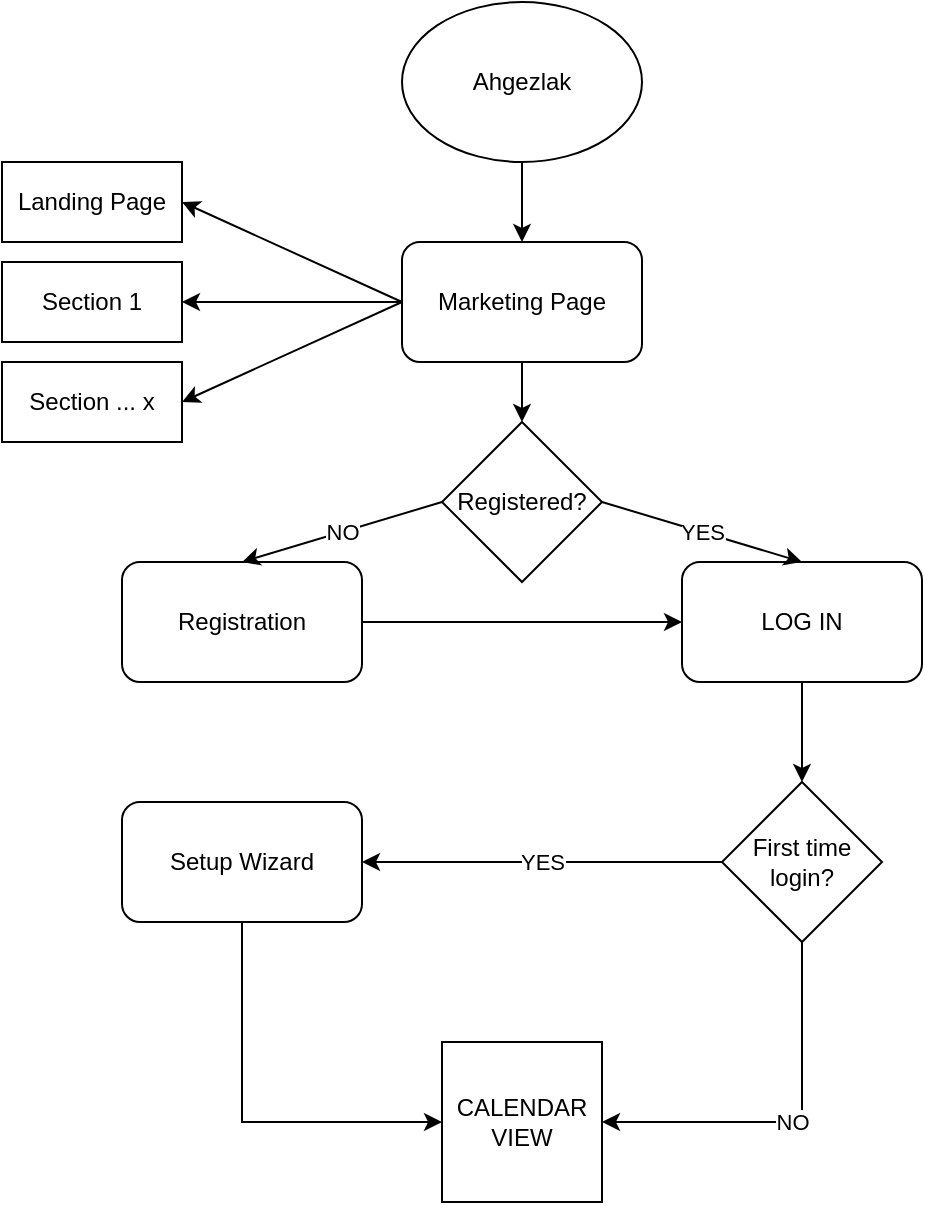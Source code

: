 <mxfile version="15.5.1" type="github">
  <diagram id="C5RBs43oDa-KdzZeNtuy" name="Page-1">
    <mxGraphModel dx="782" dy="468" grid="1" gridSize="10" guides="1" tooltips="1" connect="1" arrows="1" fold="1" page="1" pageScale="1" pageWidth="827" pageHeight="1169" math="0" shadow="0">
      <root>
        <mxCell id="WIyWlLk6GJQsqaUBKTNV-0" />
        <mxCell id="WIyWlLk6GJQsqaUBKTNV-1" parent="WIyWlLk6GJQsqaUBKTNV-0" />
        <mxCell id="IrA32L72Psb-3cGKGqF6-15" style="edgeStyle=none;rounded=0;orthogonalLoop=1;jettySize=auto;html=1;exitX=0.5;exitY=1;exitDx=0;exitDy=0;entryX=0.5;entryY=0;entryDx=0;entryDy=0;" edge="1" parent="WIyWlLk6GJQsqaUBKTNV-1" source="IrA32L72Psb-3cGKGqF6-0" target="IrA32L72Psb-3cGKGqF6-1">
          <mxGeometry relative="1" as="geometry" />
        </mxCell>
        <mxCell id="IrA32L72Psb-3cGKGqF6-0" value="Ahgezlak" style="ellipse;whiteSpace=wrap;html=1;" vertex="1" parent="WIyWlLk6GJQsqaUBKTNV-1">
          <mxGeometry x="340" y="30" width="120" height="80" as="geometry" />
        </mxCell>
        <mxCell id="IrA32L72Psb-3cGKGqF6-16" style="edgeStyle=none;rounded=0;orthogonalLoop=1;jettySize=auto;html=1;exitX=0.5;exitY=1;exitDx=0;exitDy=0;entryX=0.5;entryY=0;entryDx=0;entryDy=0;" edge="1" parent="WIyWlLk6GJQsqaUBKTNV-1" source="IrA32L72Psb-3cGKGqF6-1" target="IrA32L72Psb-3cGKGqF6-11">
          <mxGeometry relative="1" as="geometry" />
        </mxCell>
        <mxCell id="IrA32L72Psb-3cGKGqF6-1" value="Marketing Page" style="rounded=1;whiteSpace=wrap;html=1;" vertex="1" parent="WIyWlLk6GJQsqaUBKTNV-1">
          <mxGeometry x="340" y="150" width="120" height="60" as="geometry" />
        </mxCell>
        <mxCell id="IrA32L72Psb-3cGKGqF6-2" value="Landing Page" style="rounded=0;whiteSpace=wrap;html=1;" vertex="1" parent="WIyWlLk6GJQsqaUBKTNV-1">
          <mxGeometry x="140" y="110" width="90" height="40" as="geometry" />
        </mxCell>
        <mxCell id="IrA32L72Psb-3cGKGqF6-3" value="Section 1" style="rounded=0;whiteSpace=wrap;html=1;" vertex="1" parent="WIyWlLk6GJQsqaUBKTNV-1">
          <mxGeometry x="140" y="160" width="90" height="40" as="geometry" />
        </mxCell>
        <mxCell id="IrA32L72Psb-3cGKGqF6-4" value="Section ... x" style="rounded=0;whiteSpace=wrap;html=1;" vertex="1" parent="WIyWlLk6GJQsqaUBKTNV-1">
          <mxGeometry x="140" y="210" width="90" height="40" as="geometry" />
        </mxCell>
        <mxCell id="IrA32L72Psb-3cGKGqF6-5" value="" style="endArrow=classic;html=1;rounded=0;entryX=1;entryY=0.5;entryDx=0;entryDy=0;exitX=0;exitY=0.5;exitDx=0;exitDy=0;" edge="1" parent="WIyWlLk6GJQsqaUBKTNV-1" source="IrA32L72Psb-3cGKGqF6-1" target="IrA32L72Psb-3cGKGqF6-3">
          <mxGeometry width="50" height="50" relative="1" as="geometry">
            <mxPoint x="380" y="260" as="sourcePoint" />
            <mxPoint x="430" y="210" as="targetPoint" />
          </mxGeometry>
        </mxCell>
        <mxCell id="IrA32L72Psb-3cGKGqF6-6" value="" style="endArrow=classic;html=1;rounded=0;exitX=0;exitY=0.5;exitDx=0;exitDy=0;entryX=1;entryY=0.5;entryDx=0;entryDy=0;" edge="1" parent="WIyWlLk6GJQsqaUBKTNV-1" source="IrA32L72Psb-3cGKGqF6-1" target="IrA32L72Psb-3cGKGqF6-4">
          <mxGeometry width="50" height="50" relative="1" as="geometry">
            <mxPoint x="350" y="190" as="sourcePoint" />
            <mxPoint x="240" y="190" as="targetPoint" />
          </mxGeometry>
        </mxCell>
        <mxCell id="IrA32L72Psb-3cGKGqF6-7" value="" style="endArrow=classic;html=1;rounded=0;entryX=1;entryY=0.5;entryDx=0;entryDy=0;exitX=0;exitY=0.5;exitDx=0;exitDy=0;" edge="1" parent="WIyWlLk6GJQsqaUBKTNV-1" source="IrA32L72Psb-3cGKGqF6-1" target="IrA32L72Psb-3cGKGqF6-2">
          <mxGeometry width="50" height="50" relative="1" as="geometry">
            <mxPoint x="360" y="200" as="sourcePoint" />
            <mxPoint x="250" y="200" as="targetPoint" />
          </mxGeometry>
        </mxCell>
        <mxCell id="IrA32L72Psb-3cGKGqF6-19" style="edgeStyle=none;rounded=0;orthogonalLoop=1;jettySize=auto;html=1;exitX=1;exitY=0.5;exitDx=0;exitDy=0;" edge="1" parent="WIyWlLk6GJQsqaUBKTNV-1" source="IrA32L72Psb-3cGKGqF6-8" target="IrA32L72Psb-3cGKGqF6-9">
          <mxGeometry relative="1" as="geometry" />
        </mxCell>
        <mxCell id="IrA32L72Psb-3cGKGqF6-8" value="Registration" style="rounded=1;whiteSpace=wrap;html=1;" vertex="1" parent="WIyWlLk6GJQsqaUBKTNV-1">
          <mxGeometry x="200" y="310" width="120" height="60" as="geometry" />
        </mxCell>
        <mxCell id="IrA32L72Psb-3cGKGqF6-18" style="edgeStyle=none;rounded=0;orthogonalLoop=1;jettySize=auto;html=1;exitX=0.5;exitY=1;exitDx=0;exitDy=0;entryX=0.5;entryY=0;entryDx=0;entryDy=0;" edge="1" parent="WIyWlLk6GJQsqaUBKTNV-1" source="IrA32L72Psb-3cGKGqF6-9" target="IrA32L72Psb-3cGKGqF6-17">
          <mxGeometry relative="1" as="geometry" />
        </mxCell>
        <mxCell id="IrA32L72Psb-3cGKGqF6-9" value="LOG IN" style="rounded=1;whiteSpace=wrap;html=1;" vertex="1" parent="WIyWlLk6GJQsqaUBKTNV-1">
          <mxGeometry x="480" y="310" width="120" height="60" as="geometry" />
        </mxCell>
        <mxCell id="IrA32L72Psb-3cGKGqF6-11" value="Registered?" style="rhombus;whiteSpace=wrap;html=1;" vertex="1" parent="WIyWlLk6GJQsqaUBKTNV-1">
          <mxGeometry x="360" y="240" width="80" height="80" as="geometry" />
        </mxCell>
        <mxCell id="IrA32L72Psb-3cGKGqF6-12" value="YES" style="endArrow=classic;html=1;rounded=0;exitX=1;exitY=0.5;exitDx=0;exitDy=0;entryX=0.5;entryY=0;entryDx=0;entryDy=0;" edge="1" parent="WIyWlLk6GJQsqaUBKTNV-1" source="IrA32L72Psb-3cGKGqF6-11" target="IrA32L72Psb-3cGKGqF6-9">
          <mxGeometry width="50" height="50" relative="1" as="geometry">
            <mxPoint x="470" y="290" as="sourcePoint" />
            <mxPoint x="520" y="240" as="targetPoint" />
          </mxGeometry>
        </mxCell>
        <mxCell id="IrA32L72Psb-3cGKGqF6-13" value="NO" style="endArrow=classic;html=1;rounded=0;entryX=0.5;entryY=0;entryDx=0;entryDy=0;exitX=0;exitY=0.5;exitDx=0;exitDy=0;" edge="1" parent="WIyWlLk6GJQsqaUBKTNV-1" source="IrA32L72Psb-3cGKGqF6-11" target="IrA32L72Psb-3cGKGqF6-8">
          <mxGeometry width="50" height="50" relative="1" as="geometry">
            <mxPoint x="380" y="260" as="sourcePoint" />
            <mxPoint x="430" y="210" as="targetPoint" />
          </mxGeometry>
        </mxCell>
        <mxCell id="IrA32L72Psb-3cGKGqF6-21" value="YES" style="edgeStyle=none;rounded=0;orthogonalLoop=1;jettySize=auto;html=1;exitX=0;exitY=0.5;exitDx=0;exitDy=0;entryX=1;entryY=0.5;entryDx=0;entryDy=0;" edge="1" parent="WIyWlLk6GJQsqaUBKTNV-1" source="IrA32L72Psb-3cGKGqF6-17" target="IrA32L72Psb-3cGKGqF6-20">
          <mxGeometry relative="1" as="geometry" />
        </mxCell>
        <mxCell id="IrA32L72Psb-3cGKGqF6-24" value="NO" style="edgeStyle=none;rounded=0;orthogonalLoop=1;jettySize=auto;html=1;exitX=0.5;exitY=1;exitDx=0;exitDy=0;entryX=1;entryY=0.5;entryDx=0;entryDy=0;" edge="1" parent="WIyWlLk6GJQsqaUBKTNV-1" source="IrA32L72Psb-3cGKGqF6-17" target="IrA32L72Psb-3cGKGqF6-22">
          <mxGeometry relative="1" as="geometry">
            <Array as="points">
              <mxPoint x="540" y="590" />
            </Array>
          </mxGeometry>
        </mxCell>
        <mxCell id="IrA32L72Psb-3cGKGqF6-17" value="First time login?" style="rhombus;whiteSpace=wrap;html=1;" vertex="1" parent="WIyWlLk6GJQsqaUBKTNV-1">
          <mxGeometry x="500" y="420" width="80" height="80" as="geometry" />
        </mxCell>
        <mxCell id="IrA32L72Psb-3cGKGqF6-23" style="edgeStyle=none;rounded=0;orthogonalLoop=1;jettySize=auto;html=1;exitX=0.5;exitY=1;exitDx=0;exitDy=0;entryX=0;entryY=0.5;entryDx=0;entryDy=0;" edge="1" parent="WIyWlLk6GJQsqaUBKTNV-1" source="IrA32L72Psb-3cGKGqF6-20" target="IrA32L72Psb-3cGKGqF6-22">
          <mxGeometry relative="1" as="geometry">
            <mxPoint x="250" y="600" as="targetPoint" />
            <Array as="points">
              <mxPoint x="260" y="590" />
            </Array>
          </mxGeometry>
        </mxCell>
        <mxCell id="IrA32L72Psb-3cGKGqF6-20" value="Setup Wizard" style="rounded=1;whiteSpace=wrap;html=1;" vertex="1" parent="WIyWlLk6GJQsqaUBKTNV-1">
          <mxGeometry x="200" y="430" width="120" height="60" as="geometry" />
        </mxCell>
        <mxCell id="IrA32L72Psb-3cGKGqF6-22" value="CALENDAR VIEW" style="whiteSpace=wrap;html=1;aspect=fixed;" vertex="1" parent="WIyWlLk6GJQsqaUBKTNV-1">
          <mxGeometry x="360" y="550" width="80" height="80" as="geometry" />
        </mxCell>
      </root>
    </mxGraphModel>
  </diagram>
</mxfile>
